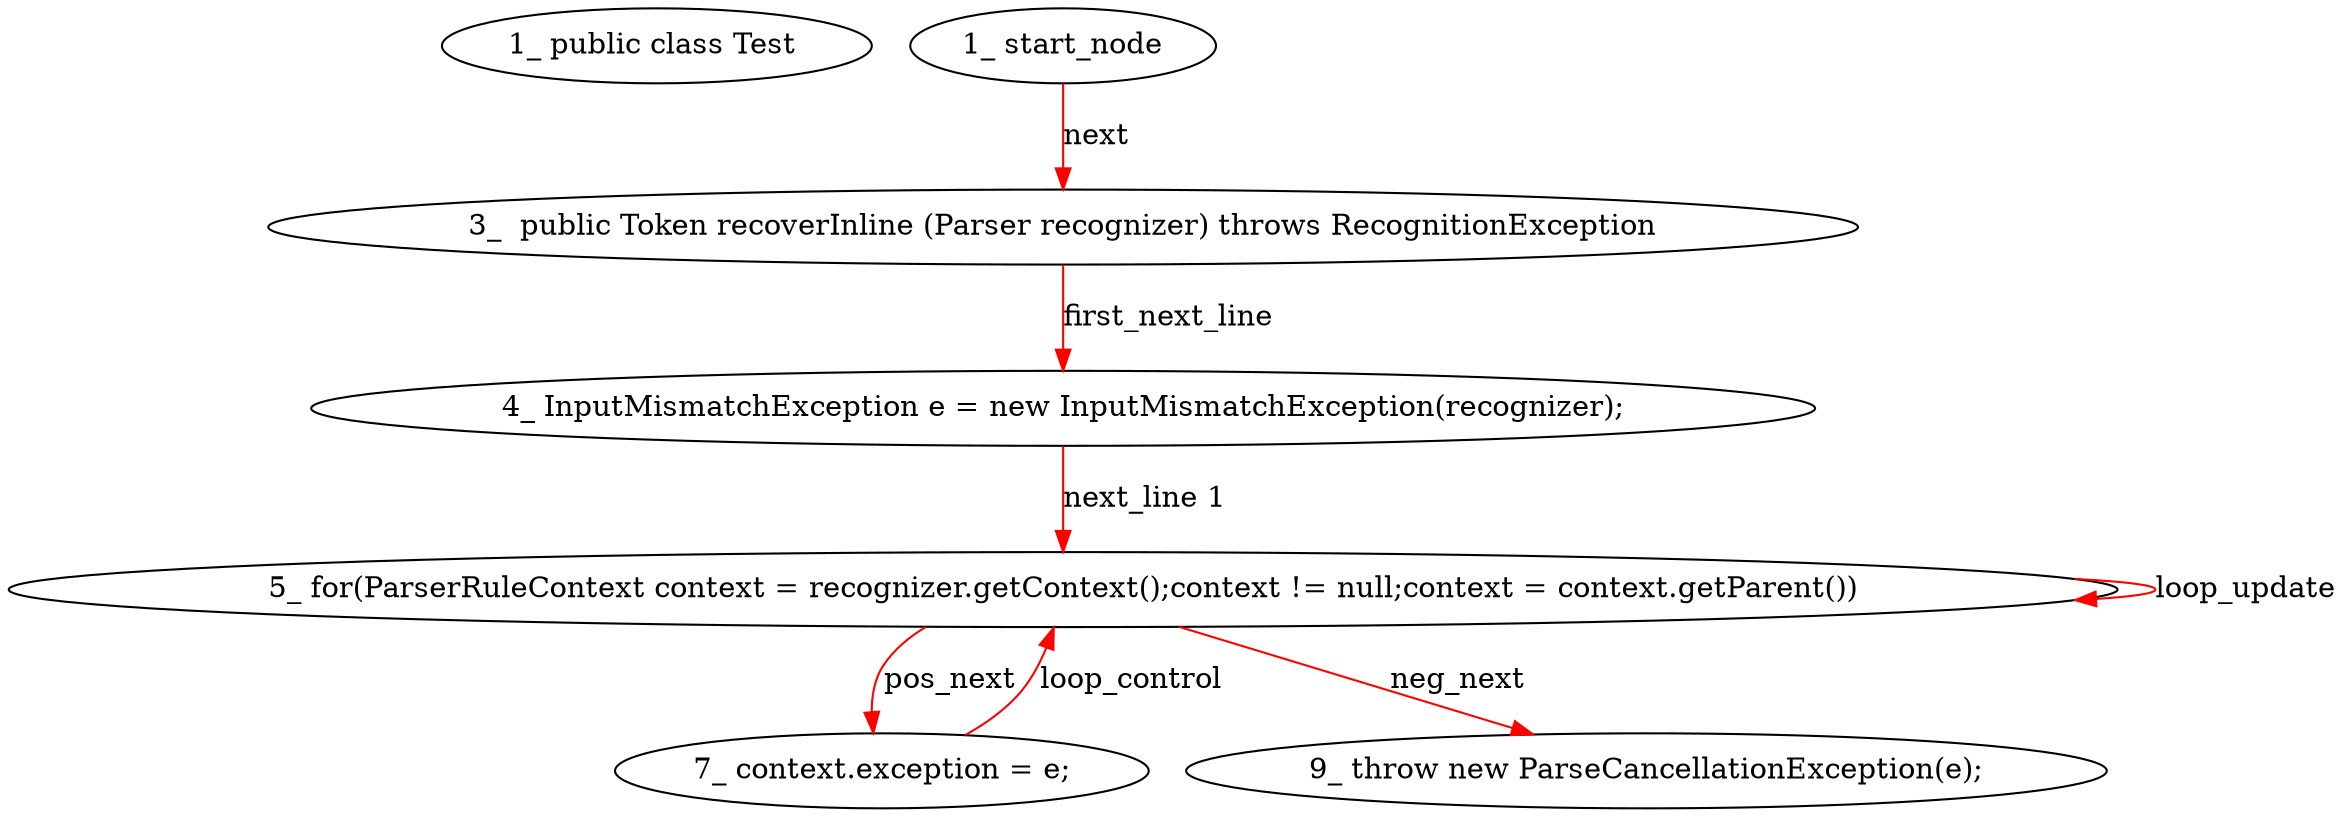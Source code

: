 digraph  {
6 [label="1_\ public\ class\ Test\ ", type_label=class_declaration];
10 [label="3_\ \ public\ Token\ recoverInline\ \(Parser\ recognizer\)\ throws\ RecognitionException", type_label=method_declaration];
21 [label="4_\ InputMismatchException\ e\ =\ new\ InputMismatchException\(recognizer\);", type_label=expression_statement];
29 [label="5_\ for\(ParserRuleContext\ context\ =\ recognizer\.getContext\(\);context\ !=\ null;context\ =\ context\.getParent\(\)\)", type_label=for];
48 [label="7_\ context\.exception\ =\ e;", type_label=expression_statement];
54 [label="9_\ throw\ new\ ParseCancellationException\(e\);", type_label=expression_statement];
1 [label="1_\ start_node", type_label=start];
10 -> 21  [color=red, controlflow_type=first_next_line, edge_type=CFG_edge, key=0, label=first_next_line];
21 -> 29  [color=red, controlflow_type="next_line 1", edge_type=CFG_edge, key=0, label="next_line 1"];
29 -> 48  [color=red, controlflow_type=pos_next, edge_type=CFG_edge, key=0, label=pos_next];
29 -> 54  [color=red, controlflow_type=neg_next, edge_type=CFG_edge, key=0, label=neg_next];
29 -> 29  [color=red, controlflow_type=loop_update, edge_type=CFG_edge, key=0, label=loop_update];
48 -> 29  [color=red, controlflow_type=loop_control, edge_type=CFG_edge, key=0, label=loop_control];
1 -> 10  [color=red, controlflow_type=next, edge_type=CFG_edge, key=0, label=next];
}
